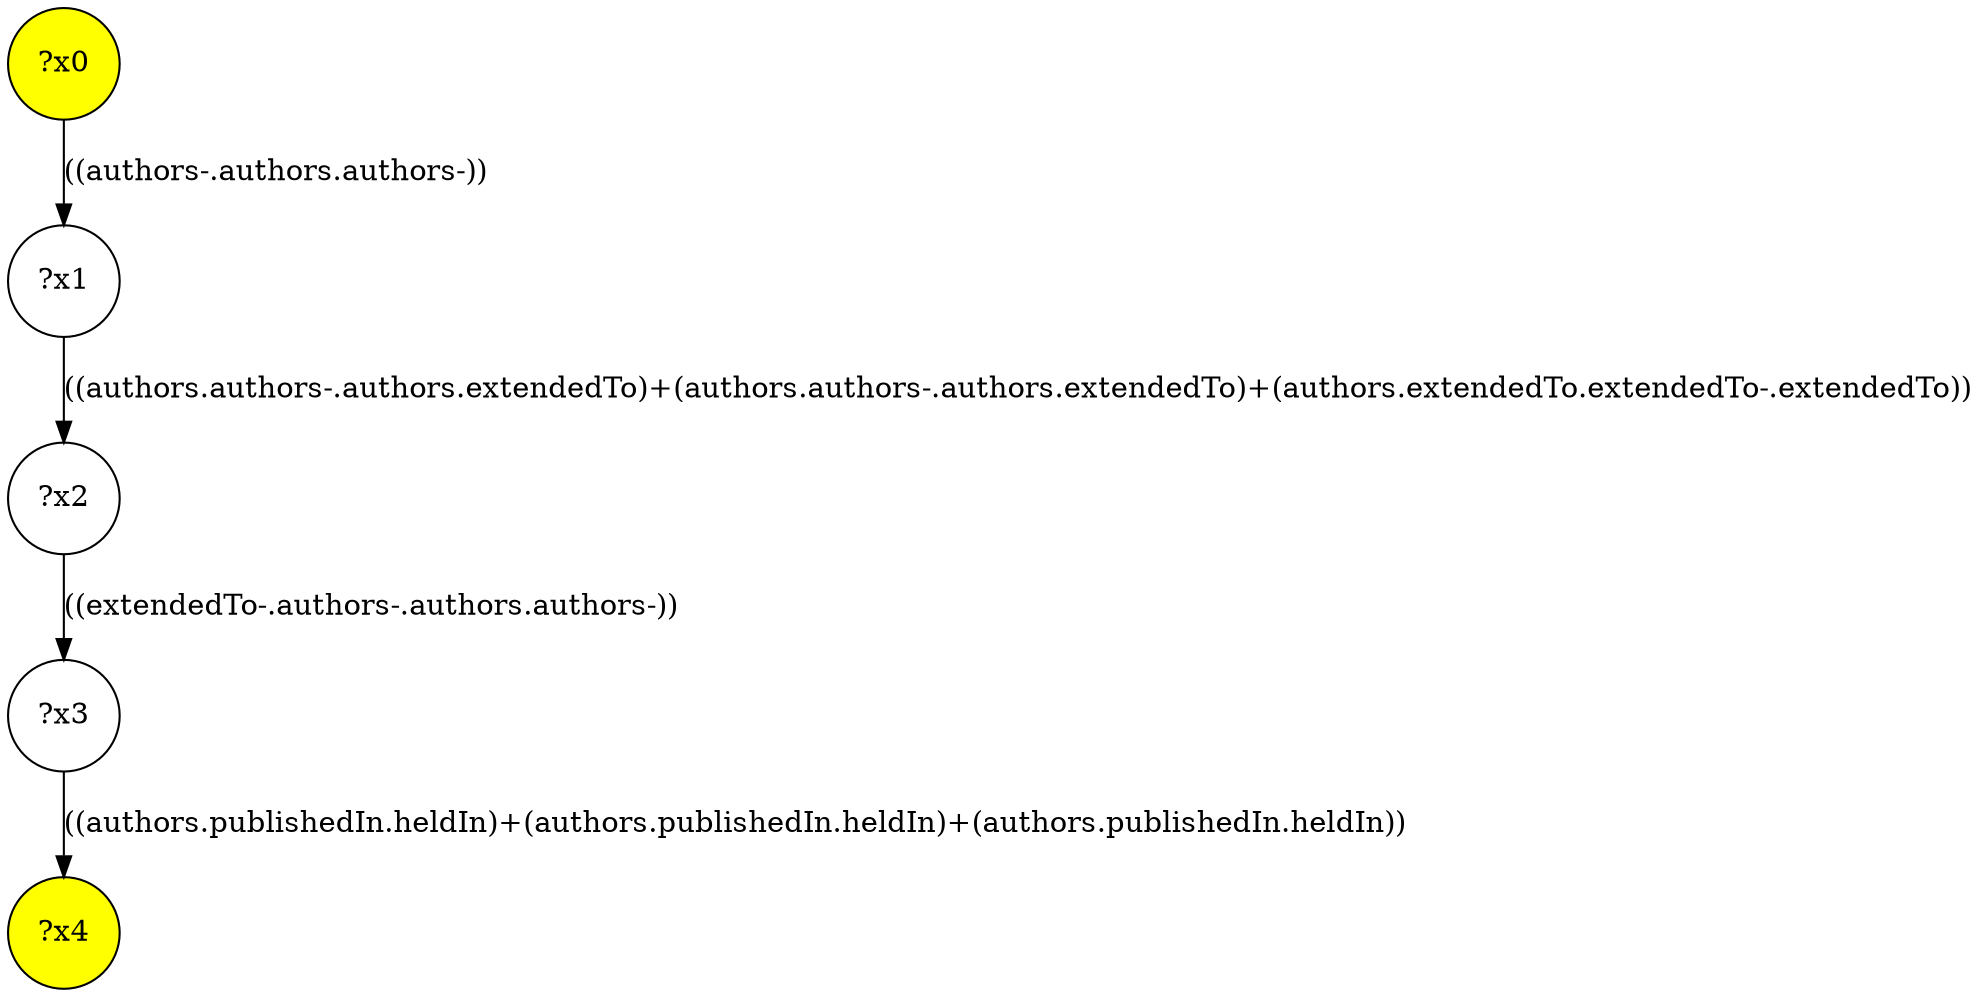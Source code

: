 digraph g {
	x0 [fillcolor="yellow", style="filled," shape=circle, label="?x0"];
	x4 [fillcolor="yellow", style="filled," shape=circle, label="?x4"];
	x1 [shape=circle, label="?x1"];
	x0 -> x1 [label="((authors-.authors.authors-))"];
	x2 [shape=circle, label="?x2"];
	x1 -> x2 [label="((authors.authors-.authors.extendedTo)+(authors.authors-.authors.extendedTo)+(authors.extendedTo.extendedTo-.extendedTo))"];
	x3 [shape=circle, label="?x3"];
	x2 -> x3 [label="((extendedTo-.authors-.authors.authors-))"];
	x3 -> x4 [label="((authors.publishedIn.heldIn)+(authors.publishedIn.heldIn)+(authors.publishedIn.heldIn))"];
}
